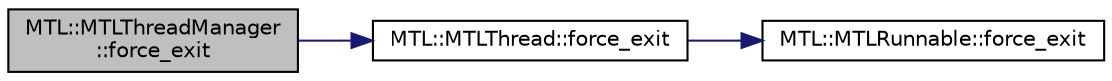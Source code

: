 digraph "MTL::MTLThreadManager::force_exit"
{
 // LATEX_PDF_SIZE
  edge [fontname="Helvetica",fontsize="10",labelfontname="Helvetica",labelfontsize="10"];
  node [fontname="Helvetica",fontsize="10",shape=record];
  rankdir="LR";
  Node1 [label="MTL::MTLThreadManager\l::force_exit",height=0.2,width=0.4,color="black", fillcolor="grey75", style="filled", fontcolor="black",tooltip="Force the thread manager to exit."];
  Node1 -> Node2 [color="midnightblue",fontsize="10",style="solid",fontname="Helvetica"];
  Node2 [label="MTL::MTLThread::force_exit",height=0.2,width=0.4,color="black", fillcolor="white", style="filled",URL="$dd/df5/classMTL_1_1MTLThread.html#a5d453cd31afc19657fc1a73ccc311bf1",tooltip="Force the thread to exit."];
  Node2 -> Node3 [color="midnightblue",fontsize="10",style="solid",fontname="Helvetica"];
  Node3 [label="MTL::MTLRunnable::force_exit",height=0.2,width=0.4,color="black", fillcolor="white", style="filled",URL="$d8/da7/classMTL_1_1MTLRunnable.html#a1798243153ef1533705e671011ca1b32",tooltip="Force the runnable to exit."];
}
